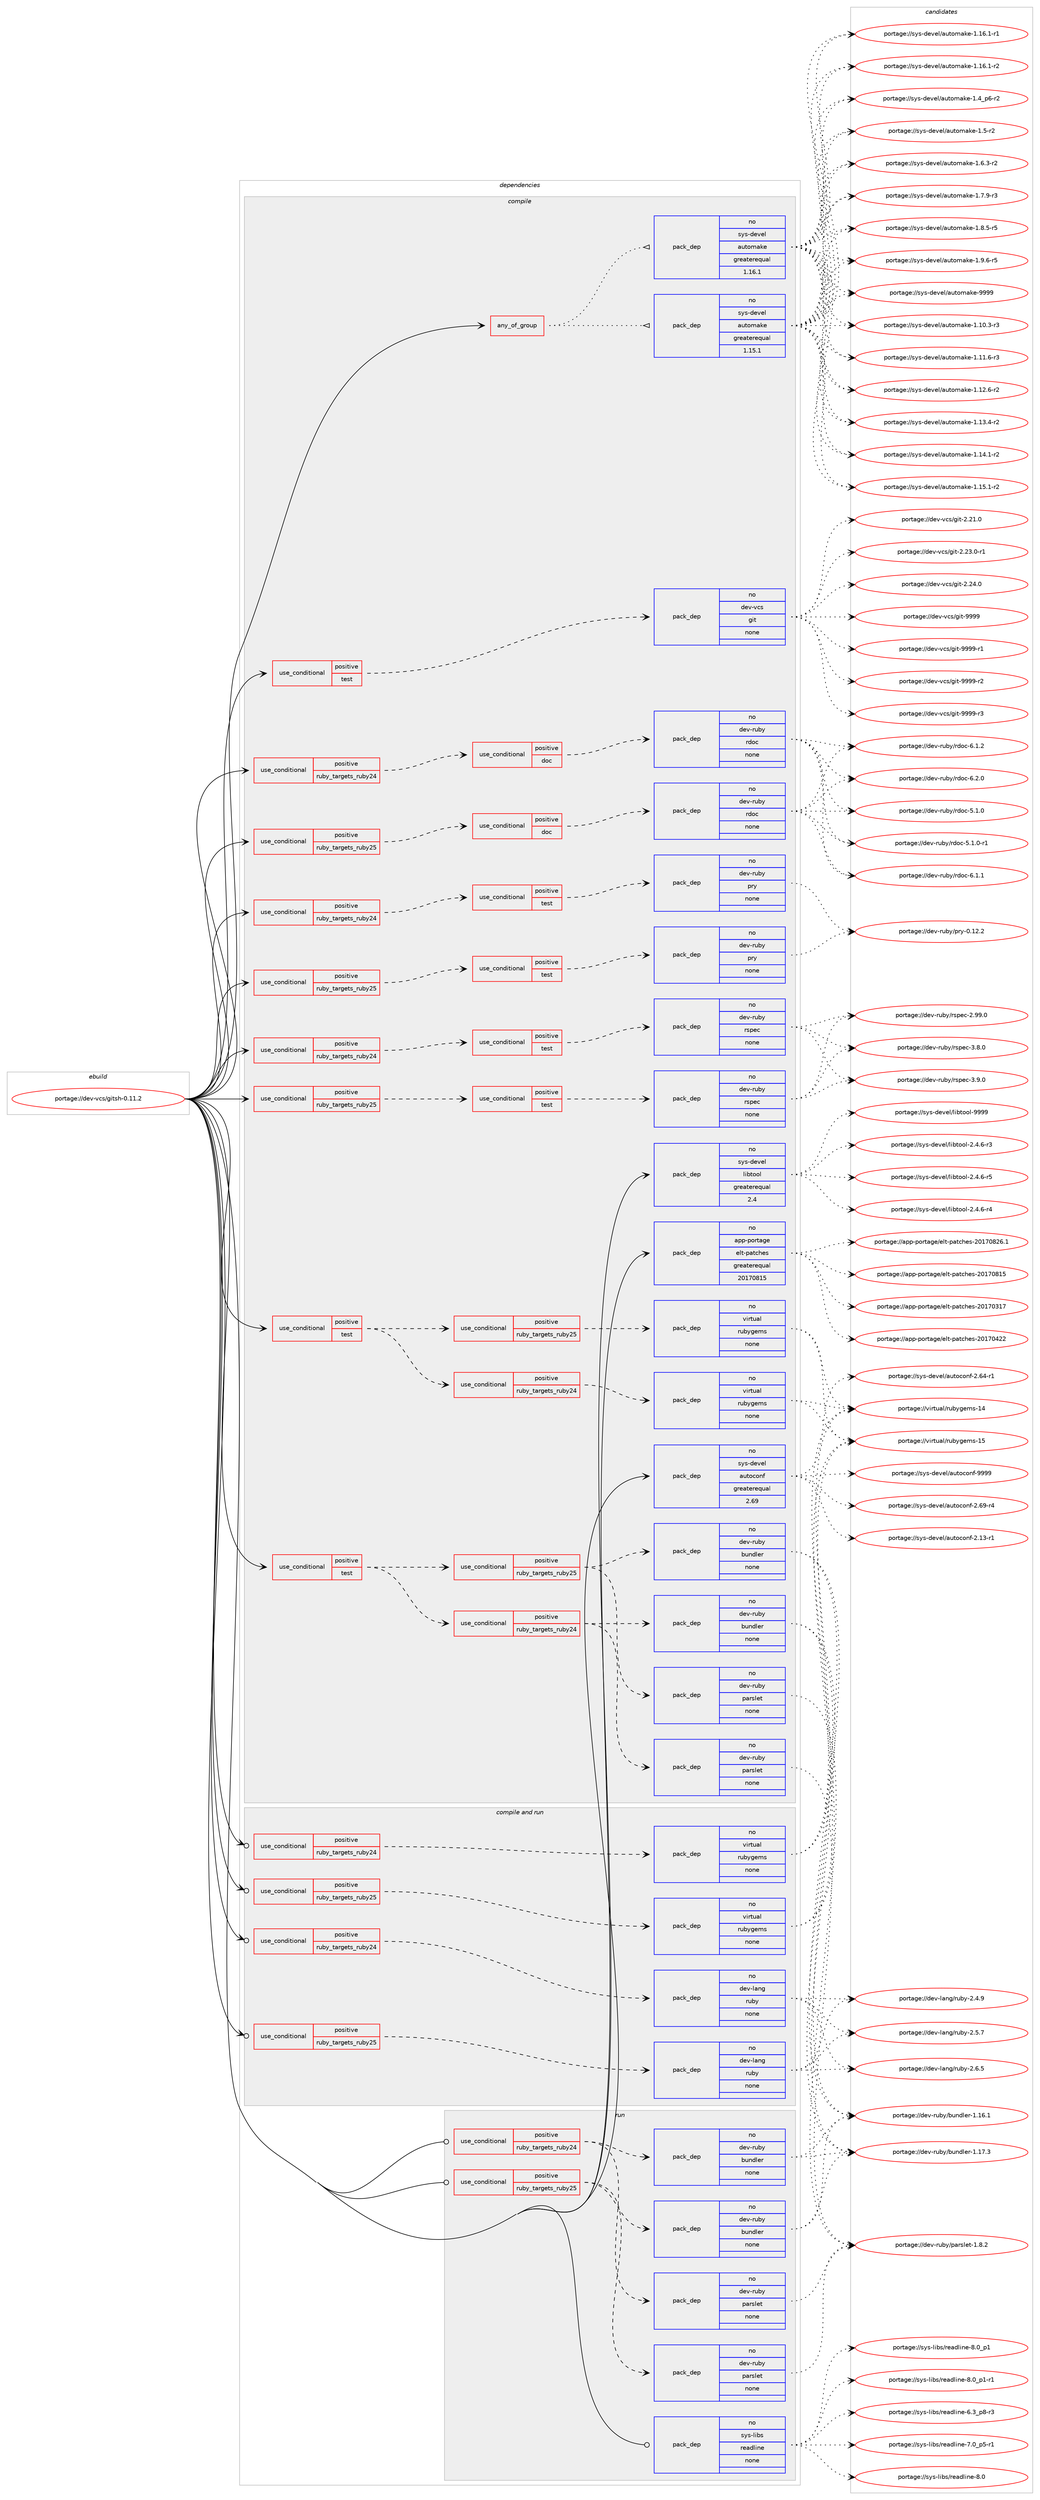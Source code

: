 digraph prolog {

# *************
# Graph options
# *************

newrank=true;
concentrate=true;
compound=true;
graph [rankdir=LR,fontname=Helvetica,fontsize=10,ranksep=1.5];#, ranksep=2.5, nodesep=0.2];
edge  [arrowhead=vee];
node  [fontname=Helvetica,fontsize=10];

# **********
# The ebuild
# **********

subgraph cluster_leftcol {
color=gray;
rank=same;
label=<<i>ebuild</i>>;
id [label="portage://dev-vcs/gitsh-0.11.2", color=red, width=4, href="../dev-vcs/gitsh-0.11.2.svg"];
}

# ****************
# The dependencies
# ****************

subgraph cluster_midcol {
color=gray;
label=<<i>dependencies</i>>;
subgraph cluster_compile {
fillcolor="#eeeeee";
style=filled;
label=<<i>compile</i>>;
subgraph any3667 {
dependency267895 [label=<<TABLE BORDER="0" CELLBORDER="1" CELLSPACING="0" CELLPADDING="4"><TR><TD CELLPADDING="10">any_of_group</TD></TR></TABLE>>, shape=none, color=red];subgraph pack191775 {
dependency267896 [label=<<TABLE BORDER="0" CELLBORDER="1" CELLSPACING="0" CELLPADDING="4" WIDTH="220"><TR><TD ROWSPAN="6" CELLPADDING="30">pack_dep</TD></TR><TR><TD WIDTH="110">no</TD></TR><TR><TD>sys-devel</TD></TR><TR><TD>automake</TD></TR><TR><TD>greaterequal</TD></TR><TR><TD>1.16.1</TD></TR></TABLE>>, shape=none, color=blue];
}
dependency267895:e -> dependency267896:w [weight=20,style="dotted",arrowhead="oinv"];
subgraph pack191776 {
dependency267897 [label=<<TABLE BORDER="0" CELLBORDER="1" CELLSPACING="0" CELLPADDING="4" WIDTH="220"><TR><TD ROWSPAN="6" CELLPADDING="30">pack_dep</TD></TR><TR><TD WIDTH="110">no</TD></TR><TR><TD>sys-devel</TD></TR><TR><TD>automake</TD></TR><TR><TD>greaterequal</TD></TR><TR><TD>1.15.1</TD></TR></TABLE>>, shape=none, color=blue];
}
dependency267895:e -> dependency267897:w [weight=20,style="dotted",arrowhead="oinv"];
}
id:e -> dependency267895:w [weight=20,style="solid",arrowhead="vee"];
subgraph cond72379 {
dependency267898 [label=<<TABLE BORDER="0" CELLBORDER="1" CELLSPACING="0" CELLPADDING="4"><TR><TD ROWSPAN="3" CELLPADDING="10">use_conditional</TD></TR><TR><TD>positive</TD></TR><TR><TD>ruby_targets_ruby24</TD></TR></TABLE>>, shape=none, color=red];
subgraph cond72380 {
dependency267899 [label=<<TABLE BORDER="0" CELLBORDER="1" CELLSPACING="0" CELLPADDING="4"><TR><TD ROWSPAN="3" CELLPADDING="10">use_conditional</TD></TR><TR><TD>positive</TD></TR><TR><TD>doc</TD></TR></TABLE>>, shape=none, color=red];
subgraph pack191777 {
dependency267900 [label=<<TABLE BORDER="0" CELLBORDER="1" CELLSPACING="0" CELLPADDING="4" WIDTH="220"><TR><TD ROWSPAN="6" CELLPADDING="30">pack_dep</TD></TR><TR><TD WIDTH="110">no</TD></TR><TR><TD>dev-ruby</TD></TR><TR><TD>rdoc</TD></TR><TR><TD>none</TD></TR><TR><TD></TD></TR></TABLE>>, shape=none, color=blue];
}
dependency267899:e -> dependency267900:w [weight=20,style="dashed",arrowhead="vee"];
}
dependency267898:e -> dependency267899:w [weight=20,style="dashed",arrowhead="vee"];
}
id:e -> dependency267898:w [weight=20,style="solid",arrowhead="vee"];
subgraph cond72381 {
dependency267901 [label=<<TABLE BORDER="0" CELLBORDER="1" CELLSPACING="0" CELLPADDING="4"><TR><TD ROWSPAN="3" CELLPADDING="10">use_conditional</TD></TR><TR><TD>positive</TD></TR><TR><TD>ruby_targets_ruby24</TD></TR></TABLE>>, shape=none, color=red];
subgraph cond72382 {
dependency267902 [label=<<TABLE BORDER="0" CELLBORDER="1" CELLSPACING="0" CELLPADDING="4"><TR><TD ROWSPAN="3" CELLPADDING="10">use_conditional</TD></TR><TR><TD>positive</TD></TR><TR><TD>test</TD></TR></TABLE>>, shape=none, color=red];
subgraph pack191778 {
dependency267903 [label=<<TABLE BORDER="0" CELLBORDER="1" CELLSPACING="0" CELLPADDING="4" WIDTH="220"><TR><TD ROWSPAN="6" CELLPADDING="30">pack_dep</TD></TR><TR><TD WIDTH="110">no</TD></TR><TR><TD>dev-ruby</TD></TR><TR><TD>pry</TD></TR><TR><TD>none</TD></TR><TR><TD></TD></TR></TABLE>>, shape=none, color=blue];
}
dependency267902:e -> dependency267903:w [weight=20,style="dashed",arrowhead="vee"];
}
dependency267901:e -> dependency267902:w [weight=20,style="dashed",arrowhead="vee"];
}
id:e -> dependency267901:w [weight=20,style="solid",arrowhead="vee"];
subgraph cond72383 {
dependency267904 [label=<<TABLE BORDER="0" CELLBORDER="1" CELLSPACING="0" CELLPADDING="4"><TR><TD ROWSPAN="3" CELLPADDING="10">use_conditional</TD></TR><TR><TD>positive</TD></TR><TR><TD>ruby_targets_ruby24</TD></TR></TABLE>>, shape=none, color=red];
subgraph cond72384 {
dependency267905 [label=<<TABLE BORDER="0" CELLBORDER="1" CELLSPACING="0" CELLPADDING="4"><TR><TD ROWSPAN="3" CELLPADDING="10">use_conditional</TD></TR><TR><TD>positive</TD></TR><TR><TD>test</TD></TR></TABLE>>, shape=none, color=red];
subgraph pack191779 {
dependency267906 [label=<<TABLE BORDER="0" CELLBORDER="1" CELLSPACING="0" CELLPADDING="4" WIDTH="220"><TR><TD ROWSPAN="6" CELLPADDING="30">pack_dep</TD></TR><TR><TD WIDTH="110">no</TD></TR><TR><TD>dev-ruby</TD></TR><TR><TD>rspec</TD></TR><TR><TD>none</TD></TR><TR><TD></TD></TR></TABLE>>, shape=none, color=blue];
}
dependency267905:e -> dependency267906:w [weight=20,style="dashed",arrowhead="vee"];
}
dependency267904:e -> dependency267905:w [weight=20,style="dashed",arrowhead="vee"];
}
id:e -> dependency267904:w [weight=20,style="solid",arrowhead="vee"];
subgraph cond72385 {
dependency267907 [label=<<TABLE BORDER="0" CELLBORDER="1" CELLSPACING="0" CELLPADDING="4"><TR><TD ROWSPAN="3" CELLPADDING="10">use_conditional</TD></TR><TR><TD>positive</TD></TR><TR><TD>ruby_targets_ruby25</TD></TR></TABLE>>, shape=none, color=red];
subgraph cond72386 {
dependency267908 [label=<<TABLE BORDER="0" CELLBORDER="1" CELLSPACING="0" CELLPADDING="4"><TR><TD ROWSPAN="3" CELLPADDING="10">use_conditional</TD></TR><TR><TD>positive</TD></TR><TR><TD>doc</TD></TR></TABLE>>, shape=none, color=red];
subgraph pack191780 {
dependency267909 [label=<<TABLE BORDER="0" CELLBORDER="1" CELLSPACING="0" CELLPADDING="4" WIDTH="220"><TR><TD ROWSPAN="6" CELLPADDING="30">pack_dep</TD></TR><TR><TD WIDTH="110">no</TD></TR><TR><TD>dev-ruby</TD></TR><TR><TD>rdoc</TD></TR><TR><TD>none</TD></TR><TR><TD></TD></TR></TABLE>>, shape=none, color=blue];
}
dependency267908:e -> dependency267909:w [weight=20,style="dashed",arrowhead="vee"];
}
dependency267907:e -> dependency267908:w [weight=20,style="dashed",arrowhead="vee"];
}
id:e -> dependency267907:w [weight=20,style="solid",arrowhead="vee"];
subgraph cond72387 {
dependency267910 [label=<<TABLE BORDER="0" CELLBORDER="1" CELLSPACING="0" CELLPADDING="4"><TR><TD ROWSPAN="3" CELLPADDING="10">use_conditional</TD></TR><TR><TD>positive</TD></TR><TR><TD>ruby_targets_ruby25</TD></TR></TABLE>>, shape=none, color=red];
subgraph cond72388 {
dependency267911 [label=<<TABLE BORDER="0" CELLBORDER="1" CELLSPACING="0" CELLPADDING="4"><TR><TD ROWSPAN="3" CELLPADDING="10">use_conditional</TD></TR><TR><TD>positive</TD></TR><TR><TD>test</TD></TR></TABLE>>, shape=none, color=red];
subgraph pack191781 {
dependency267912 [label=<<TABLE BORDER="0" CELLBORDER="1" CELLSPACING="0" CELLPADDING="4" WIDTH="220"><TR><TD ROWSPAN="6" CELLPADDING="30">pack_dep</TD></TR><TR><TD WIDTH="110">no</TD></TR><TR><TD>dev-ruby</TD></TR><TR><TD>pry</TD></TR><TR><TD>none</TD></TR><TR><TD></TD></TR></TABLE>>, shape=none, color=blue];
}
dependency267911:e -> dependency267912:w [weight=20,style="dashed",arrowhead="vee"];
}
dependency267910:e -> dependency267911:w [weight=20,style="dashed",arrowhead="vee"];
}
id:e -> dependency267910:w [weight=20,style="solid",arrowhead="vee"];
subgraph cond72389 {
dependency267913 [label=<<TABLE BORDER="0" CELLBORDER="1" CELLSPACING="0" CELLPADDING="4"><TR><TD ROWSPAN="3" CELLPADDING="10">use_conditional</TD></TR><TR><TD>positive</TD></TR><TR><TD>ruby_targets_ruby25</TD></TR></TABLE>>, shape=none, color=red];
subgraph cond72390 {
dependency267914 [label=<<TABLE BORDER="0" CELLBORDER="1" CELLSPACING="0" CELLPADDING="4"><TR><TD ROWSPAN="3" CELLPADDING="10">use_conditional</TD></TR><TR><TD>positive</TD></TR><TR><TD>test</TD></TR></TABLE>>, shape=none, color=red];
subgraph pack191782 {
dependency267915 [label=<<TABLE BORDER="0" CELLBORDER="1" CELLSPACING="0" CELLPADDING="4" WIDTH="220"><TR><TD ROWSPAN="6" CELLPADDING="30">pack_dep</TD></TR><TR><TD WIDTH="110">no</TD></TR><TR><TD>dev-ruby</TD></TR><TR><TD>rspec</TD></TR><TR><TD>none</TD></TR><TR><TD></TD></TR></TABLE>>, shape=none, color=blue];
}
dependency267914:e -> dependency267915:w [weight=20,style="dashed",arrowhead="vee"];
}
dependency267913:e -> dependency267914:w [weight=20,style="dashed",arrowhead="vee"];
}
id:e -> dependency267913:w [weight=20,style="solid",arrowhead="vee"];
subgraph cond72391 {
dependency267916 [label=<<TABLE BORDER="0" CELLBORDER="1" CELLSPACING="0" CELLPADDING="4"><TR><TD ROWSPAN="3" CELLPADDING="10">use_conditional</TD></TR><TR><TD>positive</TD></TR><TR><TD>test</TD></TR></TABLE>>, shape=none, color=red];
subgraph cond72392 {
dependency267917 [label=<<TABLE BORDER="0" CELLBORDER="1" CELLSPACING="0" CELLPADDING="4"><TR><TD ROWSPAN="3" CELLPADDING="10">use_conditional</TD></TR><TR><TD>positive</TD></TR><TR><TD>ruby_targets_ruby24</TD></TR></TABLE>>, shape=none, color=red];
subgraph pack191783 {
dependency267918 [label=<<TABLE BORDER="0" CELLBORDER="1" CELLSPACING="0" CELLPADDING="4" WIDTH="220"><TR><TD ROWSPAN="6" CELLPADDING="30">pack_dep</TD></TR><TR><TD WIDTH="110">no</TD></TR><TR><TD>dev-ruby</TD></TR><TR><TD>bundler</TD></TR><TR><TD>none</TD></TR><TR><TD></TD></TR></TABLE>>, shape=none, color=blue];
}
dependency267917:e -> dependency267918:w [weight=20,style="dashed",arrowhead="vee"];
subgraph pack191784 {
dependency267919 [label=<<TABLE BORDER="0" CELLBORDER="1" CELLSPACING="0" CELLPADDING="4" WIDTH="220"><TR><TD ROWSPAN="6" CELLPADDING="30">pack_dep</TD></TR><TR><TD WIDTH="110">no</TD></TR><TR><TD>dev-ruby</TD></TR><TR><TD>parslet</TD></TR><TR><TD>none</TD></TR><TR><TD></TD></TR></TABLE>>, shape=none, color=blue];
}
dependency267917:e -> dependency267919:w [weight=20,style="dashed",arrowhead="vee"];
}
dependency267916:e -> dependency267917:w [weight=20,style="dashed",arrowhead="vee"];
subgraph cond72393 {
dependency267920 [label=<<TABLE BORDER="0" CELLBORDER="1" CELLSPACING="0" CELLPADDING="4"><TR><TD ROWSPAN="3" CELLPADDING="10">use_conditional</TD></TR><TR><TD>positive</TD></TR><TR><TD>ruby_targets_ruby25</TD></TR></TABLE>>, shape=none, color=red];
subgraph pack191785 {
dependency267921 [label=<<TABLE BORDER="0" CELLBORDER="1" CELLSPACING="0" CELLPADDING="4" WIDTH="220"><TR><TD ROWSPAN="6" CELLPADDING="30">pack_dep</TD></TR><TR><TD WIDTH="110">no</TD></TR><TR><TD>dev-ruby</TD></TR><TR><TD>bundler</TD></TR><TR><TD>none</TD></TR><TR><TD></TD></TR></TABLE>>, shape=none, color=blue];
}
dependency267920:e -> dependency267921:w [weight=20,style="dashed",arrowhead="vee"];
subgraph pack191786 {
dependency267922 [label=<<TABLE BORDER="0" CELLBORDER="1" CELLSPACING="0" CELLPADDING="4" WIDTH="220"><TR><TD ROWSPAN="6" CELLPADDING="30">pack_dep</TD></TR><TR><TD WIDTH="110">no</TD></TR><TR><TD>dev-ruby</TD></TR><TR><TD>parslet</TD></TR><TR><TD>none</TD></TR><TR><TD></TD></TR></TABLE>>, shape=none, color=blue];
}
dependency267920:e -> dependency267922:w [weight=20,style="dashed",arrowhead="vee"];
}
dependency267916:e -> dependency267920:w [weight=20,style="dashed",arrowhead="vee"];
}
id:e -> dependency267916:w [weight=20,style="solid",arrowhead="vee"];
subgraph cond72394 {
dependency267923 [label=<<TABLE BORDER="0" CELLBORDER="1" CELLSPACING="0" CELLPADDING="4"><TR><TD ROWSPAN="3" CELLPADDING="10">use_conditional</TD></TR><TR><TD>positive</TD></TR><TR><TD>test</TD></TR></TABLE>>, shape=none, color=red];
subgraph cond72395 {
dependency267924 [label=<<TABLE BORDER="0" CELLBORDER="1" CELLSPACING="0" CELLPADDING="4"><TR><TD ROWSPAN="3" CELLPADDING="10">use_conditional</TD></TR><TR><TD>positive</TD></TR><TR><TD>ruby_targets_ruby24</TD></TR></TABLE>>, shape=none, color=red];
subgraph pack191787 {
dependency267925 [label=<<TABLE BORDER="0" CELLBORDER="1" CELLSPACING="0" CELLPADDING="4" WIDTH="220"><TR><TD ROWSPAN="6" CELLPADDING="30">pack_dep</TD></TR><TR><TD WIDTH="110">no</TD></TR><TR><TD>virtual</TD></TR><TR><TD>rubygems</TD></TR><TR><TD>none</TD></TR><TR><TD></TD></TR></TABLE>>, shape=none, color=blue];
}
dependency267924:e -> dependency267925:w [weight=20,style="dashed",arrowhead="vee"];
}
dependency267923:e -> dependency267924:w [weight=20,style="dashed",arrowhead="vee"];
subgraph cond72396 {
dependency267926 [label=<<TABLE BORDER="0" CELLBORDER="1" CELLSPACING="0" CELLPADDING="4"><TR><TD ROWSPAN="3" CELLPADDING="10">use_conditional</TD></TR><TR><TD>positive</TD></TR><TR><TD>ruby_targets_ruby25</TD></TR></TABLE>>, shape=none, color=red];
subgraph pack191788 {
dependency267927 [label=<<TABLE BORDER="0" CELLBORDER="1" CELLSPACING="0" CELLPADDING="4" WIDTH="220"><TR><TD ROWSPAN="6" CELLPADDING="30">pack_dep</TD></TR><TR><TD WIDTH="110">no</TD></TR><TR><TD>virtual</TD></TR><TR><TD>rubygems</TD></TR><TR><TD>none</TD></TR><TR><TD></TD></TR></TABLE>>, shape=none, color=blue];
}
dependency267926:e -> dependency267927:w [weight=20,style="dashed",arrowhead="vee"];
}
dependency267923:e -> dependency267926:w [weight=20,style="dashed",arrowhead="vee"];
}
id:e -> dependency267923:w [weight=20,style="solid",arrowhead="vee"];
subgraph cond72397 {
dependency267928 [label=<<TABLE BORDER="0" CELLBORDER="1" CELLSPACING="0" CELLPADDING="4"><TR><TD ROWSPAN="3" CELLPADDING="10">use_conditional</TD></TR><TR><TD>positive</TD></TR><TR><TD>test</TD></TR></TABLE>>, shape=none, color=red];
subgraph pack191789 {
dependency267929 [label=<<TABLE BORDER="0" CELLBORDER="1" CELLSPACING="0" CELLPADDING="4" WIDTH="220"><TR><TD ROWSPAN="6" CELLPADDING="30">pack_dep</TD></TR><TR><TD WIDTH="110">no</TD></TR><TR><TD>dev-vcs</TD></TR><TR><TD>git</TD></TR><TR><TD>none</TD></TR><TR><TD></TD></TR></TABLE>>, shape=none, color=blue];
}
dependency267928:e -> dependency267929:w [weight=20,style="dashed",arrowhead="vee"];
}
id:e -> dependency267928:w [weight=20,style="solid",arrowhead="vee"];
subgraph pack191790 {
dependency267930 [label=<<TABLE BORDER="0" CELLBORDER="1" CELLSPACING="0" CELLPADDING="4" WIDTH="220"><TR><TD ROWSPAN="6" CELLPADDING="30">pack_dep</TD></TR><TR><TD WIDTH="110">no</TD></TR><TR><TD>app-portage</TD></TR><TR><TD>elt-patches</TD></TR><TR><TD>greaterequal</TD></TR><TR><TD>20170815</TD></TR></TABLE>>, shape=none, color=blue];
}
id:e -> dependency267930:w [weight=20,style="solid",arrowhead="vee"];
subgraph pack191791 {
dependency267931 [label=<<TABLE BORDER="0" CELLBORDER="1" CELLSPACING="0" CELLPADDING="4" WIDTH="220"><TR><TD ROWSPAN="6" CELLPADDING="30">pack_dep</TD></TR><TR><TD WIDTH="110">no</TD></TR><TR><TD>sys-devel</TD></TR><TR><TD>autoconf</TD></TR><TR><TD>greaterequal</TD></TR><TR><TD>2.69</TD></TR></TABLE>>, shape=none, color=blue];
}
id:e -> dependency267931:w [weight=20,style="solid",arrowhead="vee"];
subgraph pack191792 {
dependency267932 [label=<<TABLE BORDER="0" CELLBORDER="1" CELLSPACING="0" CELLPADDING="4" WIDTH="220"><TR><TD ROWSPAN="6" CELLPADDING="30">pack_dep</TD></TR><TR><TD WIDTH="110">no</TD></TR><TR><TD>sys-devel</TD></TR><TR><TD>libtool</TD></TR><TR><TD>greaterequal</TD></TR><TR><TD>2.4</TD></TR></TABLE>>, shape=none, color=blue];
}
id:e -> dependency267932:w [weight=20,style="solid",arrowhead="vee"];
}
subgraph cluster_compileandrun {
fillcolor="#eeeeee";
style=filled;
label=<<i>compile and run</i>>;
subgraph cond72398 {
dependency267933 [label=<<TABLE BORDER="0" CELLBORDER="1" CELLSPACING="0" CELLPADDING="4"><TR><TD ROWSPAN="3" CELLPADDING="10">use_conditional</TD></TR><TR><TD>positive</TD></TR><TR><TD>ruby_targets_ruby24</TD></TR></TABLE>>, shape=none, color=red];
subgraph pack191793 {
dependency267934 [label=<<TABLE BORDER="0" CELLBORDER="1" CELLSPACING="0" CELLPADDING="4" WIDTH="220"><TR><TD ROWSPAN="6" CELLPADDING="30">pack_dep</TD></TR><TR><TD WIDTH="110">no</TD></TR><TR><TD>dev-lang</TD></TR><TR><TD>ruby</TD></TR><TR><TD>none</TD></TR><TR><TD></TD></TR></TABLE>>, shape=none, color=blue];
}
dependency267933:e -> dependency267934:w [weight=20,style="dashed",arrowhead="vee"];
}
id:e -> dependency267933:w [weight=20,style="solid",arrowhead="odotvee"];
subgraph cond72399 {
dependency267935 [label=<<TABLE BORDER="0" CELLBORDER="1" CELLSPACING="0" CELLPADDING="4"><TR><TD ROWSPAN="3" CELLPADDING="10">use_conditional</TD></TR><TR><TD>positive</TD></TR><TR><TD>ruby_targets_ruby24</TD></TR></TABLE>>, shape=none, color=red];
subgraph pack191794 {
dependency267936 [label=<<TABLE BORDER="0" CELLBORDER="1" CELLSPACING="0" CELLPADDING="4" WIDTH="220"><TR><TD ROWSPAN="6" CELLPADDING="30">pack_dep</TD></TR><TR><TD WIDTH="110">no</TD></TR><TR><TD>virtual</TD></TR><TR><TD>rubygems</TD></TR><TR><TD>none</TD></TR><TR><TD></TD></TR></TABLE>>, shape=none, color=blue];
}
dependency267935:e -> dependency267936:w [weight=20,style="dashed",arrowhead="vee"];
}
id:e -> dependency267935:w [weight=20,style="solid",arrowhead="odotvee"];
subgraph cond72400 {
dependency267937 [label=<<TABLE BORDER="0" CELLBORDER="1" CELLSPACING="0" CELLPADDING="4"><TR><TD ROWSPAN="3" CELLPADDING="10">use_conditional</TD></TR><TR><TD>positive</TD></TR><TR><TD>ruby_targets_ruby25</TD></TR></TABLE>>, shape=none, color=red];
subgraph pack191795 {
dependency267938 [label=<<TABLE BORDER="0" CELLBORDER="1" CELLSPACING="0" CELLPADDING="4" WIDTH="220"><TR><TD ROWSPAN="6" CELLPADDING="30">pack_dep</TD></TR><TR><TD WIDTH="110">no</TD></TR><TR><TD>dev-lang</TD></TR><TR><TD>ruby</TD></TR><TR><TD>none</TD></TR><TR><TD></TD></TR></TABLE>>, shape=none, color=blue];
}
dependency267937:e -> dependency267938:w [weight=20,style="dashed",arrowhead="vee"];
}
id:e -> dependency267937:w [weight=20,style="solid",arrowhead="odotvee"];
subgraph cond72401 {
dependency267939 [label=<<TABLE BORDER="0" CELLBORDER="1" CELLSPACING="0" CELLPADDING="4"><TR><TD ROWSPAN="3" CELLPADDING="10">use_conditional</TD></TR><TR><TD>positive</TD></TR><TR><TD>ruby_targets_ruby25</TD></TR></TABLE>>, shape=none, color=red];
subgraph pack191796 {
dependency267940 [label=<<TABLE BORDER="0" CELLBORDER="1" CELLSPACING="0" CELLPADDING="4" WIDTH="220"><TR><TD ROWSPAN="6" CELLPADDING="30">pack_dep</TD></TR><TR><TD WIDTH="110">no</TD></TR><TR><TD>virtual</TD></TR><TR><TD>rubygems</TD></TR><TR><TD>none</TD></TR><TR><TD></TD></TR></TABLE>>, shape=none, color=blue];
}
dependency267939:e -> dependency267940:w [weight=20,style="dashed",arrowhead="vee"];
}
id:e -> dependency267939:w [weight=20,style="solid",arrowhead="odotvee"];
}
subgraph cluster_run {
fillcolor="#eeeeee";
style=filled;
label=<<i>run</i>>;
subgraph cond72402 {
dependency267941 [label=<<TABLE BORDER="0" CELLBORDER="1" CELLSPACING="0" CELLPADDING="4"><TR><TD ROWSPAN="3" CELLPADDING="10">use_conditional</TD></TR><TR><TD>positive</TD></TR><TR><TD>ruby_targets_ruby24</TD></TR></TABLE>>, shape=none, color=red];
subgraph pack191797 {
dependency267942 [label=<<TABLE BORDER="0" CELLBORDER="1" CELLSPACING="0" CELLPADDING="4" WIDTH="220"><TR><TD ROWSPAN="6" CELLPADDING="30">pack_dep</TD></TR><TR><TD WIDTH="110">no</TD></TR><TR><TD>dev-ruby</TD></TR><TR><TD>bundler</TD></TR><TR><TD>none</TD></TR><TR><TD></TD></TR></TABLE>>, shape=none, color=blue];
}
dependency267941:e -> dependency267942:w [weight=20,style="dashed",arrowhead="vee"];
subgraph pack191798 {
dependency267943 [label=<<TABLE BORDER="0" CELLBORDER="1" CELLSPACING="0" CELLPADDING="4" WIDTH="220"><TR><TD ROWSPAN="6" CELLPADDING="30">pack_dep</TD></TR><TR><TD WIDTH="110">no</TD></TR><TR><TD>dev-ruby</TD></TR><TR><TD>parslet</TD></TR><TR><TD>none</TD></TR><TR><TD></TD></TR></TABLE>>, shape=none, color=blue];
}
dependency267941:e -> dependency267943:w [weight=20,style="dashed",arrowhead="vee"];
}
id:e -> dependency267941:w [weight=20,style="solid",arrowhead="odot"];
subgraph cond72403 {
dependency267944 [label=<<TABLE BORDER="0" CELLBORDER="1" CELLSPACING="0" CELLPADDING="4"><TR><TD ROWSPAN="3" CELLPADDING="10">use_conditional</TD></TR><TR><TD>positive</TD></TR><TR><TD>ruby_targets_ruby25</TD></TR></TABLE>>, shape=none, color=red];
subgraph pack191799 {
dependency267945 [label=<<TABLE BORDER="0" CELLBORDER="1" CELLSPACING="0" CELLPADDING="4" WIDTH="220"><TR><TD ROWSPAN="6" CELLPADDING="30">pack_dep</TD></TR><TR><TD WIDTH="110">no</TD></TR><TR><TD>dev-ruby</TD></TR><TR><TD>bundler</TD></TR><TR><TD>none</TD></TR><TR><TD></TD></TR></TABLE>>, shape=none, color=blue];
}
dependency267944:e -> dependency267945:w [weight=20,style="dashed",arrowhead="vee"];
subgraph pack191800 {
dependency267946 [label=<<TABLE BORDER="0" CELLBORDER="1" CELLSPACING="0" CELLPADDING="4" WIDTH="220"><TR><TD ROWSPAN="6" CELLPADDING="30">pack_dep</TD></TR><TR><TD WIDTH="110">no</TD></TR><TR><TD>dev-ruby</TD></TR><TR><TD>parslet</TD></TR><TR><TD>none</TD></TR><TR><TD></TD></TR></TABLE>>, shape=none, color=blue];
}
dependency267944:e -> dependency267946:w [weight=20,style="dashed",arrowhead="vee"];
}
id:e -> dependency267944:w [weight=20,style="solid",arrowhead="odot"];
subgraph pack191801 {
dependency267947 [label=<<TABLE BORDER="0" CELLBORDER="1" CELLSPACING="0" CELLPADDING="4" WIDTH="220"><TR><TD ROWSPAN="6" CELLPADDING="30">pack_dep</TD></TR><TR><TD WIDTH="110">no</TD></TR><TR><TD>sys-libs</TD></TR><TR><TD>readline</TD></TR><TR><TD>none</TD></TR><TR><TD></TD></TR></TABLE>>, shape=none, color=blue];
}
id:e -> dependency267947:w [weight=20,style="solid",arrowhead="odot"];
}
}

# **************
# The candidates
# **************

subgraph cluster_choices {
rank=same;
color=gray;
label=<<i>candidates</i>>;

subgraph choice191775 {
color=black;
nodesep=1;
choiceportage11512111545100101118101108479711711611110997107101454946494846514511451 [label="portage://sys-devel/automake-1.10.3-r3", color=red, width=4,href="../sys-devel/automake-1.10.3-r3.svg"];
choiceportage11512111545100101118101108479711711611110997107101454946494946544511451 [label="portage://sys-devel/automake-1.11.6-r3", color=red, width=4,href="../sys-devel/automake-1.11.6-r3.svg"];
choiceportage11512111545100101118101108479711711611110997107101454946495046544511450 [label="portage://sys-devel/automake-1.12.6-r2", color=red, width=4,href="../sys-devel/automake-1.12.6-r2.svg"];
choiceportage11512111545100101118101108479711711611110997107101454946495146524511450 [label="portage://sys-devel/automake-1.13.4-r2", color=red, width=4,href="../sys-devel/automake-1.13.4-r2.svg"];
choiceportage11512111545100101118101108479711711611110997107101454946495246494511450 [label="portage://sys-devel/automake-1.14.1-r2", color=red, width=4,href="../sys-devel/automake-1.14.1-r2.svg"];
choiceportage11512111545100101118101108479711711611110997107101454946495346494511450 [label="portage://sys-devel/automake-1.15.1-r2", color=red, width=4,href="../sys-devel/automake-1.15.1-r2.svg"];
choiceportage11512111545100101118101108479711711611110997107101454946495446494511449 [label="portage://sys-devel/automake-1.16.1-r1", color=red, width=4,href="../sys-devel/automake-1.16.1-r1.svg"];
choiceportage11512111545100101118101108479711711611110997107101454946495446494511450 [label="portage://sys-devel/automake-1.16.1-r2", color=red, width=4,href="../sys-devel/automake-1.16.1-r2.svg"];
choiceportage115121115451001011181011084797117116111109971071014549465295112544511450 [label="portage://sys-devel/automake-1.4_p6-r2", color=red, width=4,href="../sys-devel/automake-1.4_p6-r2.svg"];
choiceportage11512111545100101118101108479711711611110997107101454946534511450 [label="portage://sys-devel/automake-1.5-r2", color=red, width=4,href="../sys-devel/automake-1.5-r2.svg"];
choiceportage115121115451001011181011084797117116111109971071014549465446514511450 [label="portage://sys-devel/automake-1.6.3-r2", color=red, width=4,href="../sys-devel/automake-1.6.3-r2.svg"];
choiceportage115121115451001011181011084797117116111109971071014549465546574511451 [label="portage://sys-devel/automake-1.7.9-r3", color=red, width=4,href="../sys-devel/automake-1.7.9-r3.svg"];
choiceportage115121115451001011181011084797117116111109971071014549465646534511453 [label="portage://sys-devel/automake-1.8.5-r5", color=red, width=4,href="../sys-devel/automake-1.8.5-r5.svg"];
choiceportage115121115451001011181011084797117116111109971071014549465746544511453 [label="portage://sys-devel/automake-1.9.6-r5", color=red, width=4,href="../sys-devel/automake-1.9.6-r5.svg"];
choiceportage115121115451001011181011084797117116111109971071014557575757 [label="portage://sys-devel/automake-9999", color=red, width=4,href="../sys-devel/automake-9999.svg"];
dependency267896:e -> choiceportage11512111545100101118101108479711711611110997107101454946494846514511451:w [style=dotted,weight="100"];
dependency267896:e -> choiceportage11512111545100101118101108479711711611110997107101454946494946544511451:w [style=dotted,weight="100"];
dependency267896:e -> choiceportage11512111545100101118101108479711711611110997107101454946495046544511450:w [style=dotted,weight="100"];
dependency267896:e -> choiceportage11512111545100101118101108479711711611110997107101454946495146524511450:w [style=dotted,weight="100"];
dependency267896:e -> choiceportage11512111545100101118101108479711711611110997107101454946495246494511450:w [style=dotted,weight="100"];
dependency267896:e -> choiceportage11512111545100101118101108479711711611110997107101454946495346494511450:w [style=dotted,weight="100"];
dependency267896:e -> choiceportage11512111545100101118101108479711711611110997107101454946495446494511449:w [style=dotted,weight="100"];
dependency267896:e -> choiceportage11512111545100101118101108479711711611110997107101454946495446494511450:w [style=dotted,weight="100"];
dependency267896:e -> choiceportage115121115451001011181011084797117116111109971071014549465295112544511450:w [style=dotted,weight="100"];
dependency267896:e -> choiceportage11512111545100101118101108479711711611110997107101454946534511450:w [style=dotted,weight="100"];
dependency267896:e -> choiceportage115121115451001011181011084797117116111109971071014549465446514511450:w [style=dotted,weight="100"];
dependency267896:e -> choiceportage115121115451001011181011084797117116111109971071014549465546574511451:w [style=dotted,weight="100"];
dependency267896:e -> choiceportage115121115451001011181011084797117116111109971071014549465646534511453:w [style=dotted,weight="100"];
dependency267896:e -> choiceportage115121115451001011181011084797117116111109971071014549465746544511453:w [style=dotted,weight="100"];
dependency267896:e -> choiceportage115121115451001011181011084797117116111109971071014557575757:w [style=dotted,weight="100"];
}
subgraph choice191776 {
color=black;
nodesep=1;
choiceportage11512111545100101118101108479711711611110997107101454946494846514511451 [label="portage://sys-devel/automake-1.10.3-r3", color=red, width=4,href="../sys-devel/automake-1.10.3-r3.svg"];
choiceportage11512111545100101118101108479711711611110997107101454946494946544511451 [label="portage://sys-devel/automake-1.11.6-r3", color=red, width=4,href="../sys-devel/automake-1.11.6-r3.svg"];
choiceportage11512111545100101118101108479711711611110997107101454946495046544511450 [label="portage://sys-devel/automake-1.12.6-r2", color=red, width=4,href="../sys-devel/automake-1.12.6-r2.svg"];
choiceportage11512111545100101118101108479711711611110997107101454946495146524511450 [label="portage://sys-devel/automake-1.13.4-r2", color=red, width=4,href="../sys-devel/automake-1.13.4-r2.svg"];
choiceportage11512111545100101118101108479711711611110997107101454946495246494511450 [label="portage://sys-devel/automake-1.14.1-r2", color=red, width=4,href="../sys-devel/automake-1.14.1-r2.svg"];
choiceportage11512111545100101118101108479711711611110997107101454946495346494511450 [label="portage://sys-devel/automake-1.15.1-r2", color=red, width=4,href="../sys-devel/automake-1.15.1-r2.svg"];
choiceportage11512111545100101118101108479711711611110997107101454946495446494511449 [label="portage://sys-devel/automake-1.16.1-r1", color=red, width=4,href="../sys-devel/automake-1.16.1-r1.svg"];
choiceportage11512111545100101118101108479711711611110997107101454946495446494511450 [label="portage://sys-devel/automake-1.16.1-r2", color=red, width=4,href="../sys-devel/automake-1.16.1-r2.svg"];
choiceportage115121115451001011181011084797117116111109971071014549465295112544511450 [label="portage://sys-devel/automake-1.4_p6-r2", color=red, width=4,href="../sys-devel/automake-1.4_p6-r2.svg"];
choiceportage11512111545100101118101108479711711611110997107101454946534511450 [label="portage://sys-devel/automake-1.5-r2", color=red, width=4,href="../sys-devel/automake-1.5-r2.svg"];
choiceportage115121115451001011181011084797117116111109971071014549465446514511450 [label="portage://sys-devel/automake-1.6.3-r2", color=red, width=4,href="../sys-devel/automake-1.6.3-r2.svg"];
choiceportage115121115451001011181011084797117116111109971071014549465546574511451 [label="portage://sys-devel/automake-1.7.9-r3", color=red, width=4,href="../sys-devel/automake-1.7.9-r3.svg"];
choiceportage115121115451001011181011084797117116111109971071014549465646534511453 [label="portage://sys-devel/automake-1.8.5-r5", color=red, width=4,href="../sys-devel/automake-1.8.5-r5.svg"];
choiceportage115121115451001011181011084797117116111109971071014549465746544511453 [label="portage://sys-devel/automake-1.9.6-r5", color=red, width=4,href="../sys-devel/automake-1.9.6-r5.svg"];
choiceportage115121115451001011181011084797117116111109971071014557575757 [label="portage://sys-devel/automake-9999", color=red, width=4,href="../sys-devel/automake-9999.svg"];
dependency267897:e -> choiceportage11512111545100101118101108479711711611110997107101454946494846514511451:w [style=dotted,weight="100"];
dependency267897:e -> choiceportage11512111545100101118101108479711711611110997107101454946494946544511451:w [style=dotted,weight="100"];
dependency267897:e -> choiceportage11512111545100101118101108479711711611110997107101454946495046544511450:w [style=dotted,weight="100"];
dependency267897:e -> choiceportage11512111545100101118101108479711711611110997107101454946495146524511450:w [style=dotted,weight="100"];
dependency267897:e -> choiceportage11512111545100101118101108479711711611110997107101454946495246494511450:w [style=dotted,weight="100"];
dependency267897:e -> choiceportage11512111545100101118101108479711711611110997107101454946495346494511450:w [style=dotted,weight="100"];
dependency267897:e -> choiceportage11512111545100101118101108479711711611110997107101454946495446494511449:w [style=dotted,weight="100"];
dependency267897:e -> choiceportage11512111545100101118101108479711711611110997107101454946495446494511450:w [style=dotted,weight="100"];
dependency267897:e -> choiceportage115121115451001011181011084797117116111109971071014549465295112544511450:w [style=dotted,weight="100"];
dependency267897:e -> choiceportage11512111545100101118101108479711711611110997107101454946534511450:w [style=dotted,weight="100"];
dependency267897:e -> choiceportage115121115451001011181011084797117116111109971071014549465446514511450:w [style=dotted,weight="100"];
dependency267897:e -> choiceportage115121115451001011181011084797117116111109971071014549465546574511451:w [style=dotted,weight="100"];
dependency267897:e -> choiceportage115121115451001011181011084797117116111109971071014549465646534511453:w [style=dotted,weight="100"];
dependency267897:e -> choiceportage115121115451001011181011084797117116111109971071014549465746544511453:w [style=dotted,weight="100"];
dependency267897:e -> choiceportage115121115451001011181011084797117116111109971071014557575757:w [style=dotted,weight="100"];
}
subgraph choice191777 {
color=black;
nodesep=1;
choiceportage10010111845114117981214711410011199455346494648 [label="portage://dev-ruby/rdoc-5.1.0", color=red, width=4,href="../dev-ruby/rdoc-5.1.0.svg"];
choiceportage100101118451141179812147114100111994553464946484511449 [label="portage://dev-ruby/rdoc-5.1.0-r1", color=red, width=4,href="../dev-ruby/rdoc-5.1.0-r1.svg"];
choiceportage10010111845114117981214711410011199455446494649 [label="portage://dev-ruby/rdoc-6.1.1", color=red, width=4,href="../dev-ruby/rdoc-6.1.1.svg"];
choiceportage10010111845114117981214711410011199455446494650 [label="portage://dev-ruby/rdoc-6.1.2", color=red, width=4,href="../dev-ruby/rdoc-6.1.2.svg"];
choiceportage10010111845114117981214711410011199455446504648 [label="portage://dev-ruby/rdoc-6.2.0", color=red, width=4,href="../dev-ruby/rdoc-6.2.0.svg"];
dependency267900:e -> choiceportage10010111845114117981214711410011199455346494648:w [style=dotted,weight="100"];
dependency267900:e -> choiceportage100101118451141179812147114100111994553464946484511449:w [style=dotted,weight="100"];
dependency267900:e -> choiceportage10010111845114117981214711410011199455446494649:w [style=dotted,weight="100"];
dependency267900:e -> choiceportage10010111845114117981214711410011199455446494650:w [style=dotted,weight="100"];
dependency267900:e -> choiceportage10010111845114117981214711410011199455446504648:w [style=dotted,weight="100"];
}
subgraph choice191778 {
color=black;
nodesep=1;
choiceportage10010111845114117981214711211412145484649504650 [label="portage://dev-ruby/pry-0.12.2", color=red, width=4,href="../dev-ruby/pry-0.12.2.svg"];
dependency267903:e -> choiceportage10010111845114117981214711211412145484649504650:w [style=dotted,weight="100"];
}
subgraph choice191779 {
color=black;
nodesep=1;
choiceportage1001011184511411798121471141151121019945504657574648 [label="portage://dev-ruby/rspec-2.99.0", color=red, width=4,href="../dev-ruby/rspec-2.99.0.svg"];
choiceportage10010111845114117981214711411511210199455146564648 [label="portage://dev-ruby/rspec-3.8.0", color=red, width=4,href="../dev-ruby/rspec-3.8.0.svg"];
choiceportage10010111845114117981214711411511210199455146574648 [label="portage://dev-ruby/rspec-3.9.0", color=red, width=4,href="../dev-ruby/rspec-3.9.0.svg"];
dependency267906:e -> choiceportage1001011184511411798121471141151121019945504657574648:w [style=dotted,weight="100"];
dependency267906:e -> choiceportage10010111845114117981214711411511210199455146564648:w [style=dotted,weight="100"];
dependency267906:e -> choiceportage10010111845114117981214711411511210199455146574648:w [style=dotted,weight="100"];
}
subgraph choice191780 {
color=black;
nodesep=1;
choiceportage10010111845114117981214711410011199455346494648 [label="portage://dev-ruby/rdoc-5.1.0", color=red, width=4,href="../dev-ruby/rdoc-5.1.0.svg"];
choiceportage100101118451141179812147114100111994553464946484511449 [label="portage://dev-ruby/rdoc-5.1.0-r1", color=red, width=4,href="../dev-ruby/rdoc-5.1.0-r1.svg"];
choiceportage10010111845114117981214711410011199455446494649 [label="portage://dev-ruby/rdoc-6.1.1", color=red, width=4,href="../dev-ruby/rdoc-6.1.1.svg"];
choiceportage10010111845114117981214711410011199455446494650 [label="portage://dev-ruby/rdoc-6.1.2", color=red, width=4,href="../dev-ruby/rdoc-6.1.2.svg"];
choiceportage10010111845114117981214711410011199455446504648 [label="portage://dev-ruby/rdoc-6.2.0", color=red, width=4,href="../dev-ruby/rdoc-6.2.0.svg"];
dependency267909:e -> choiceportage10010111845114117981214711410011199455346494648:w [style=dotted,weight="100"];
dependency267909:e -> choiceportage100101118451141179812147114100111994553464946484511449:w [style=dotted,weight="100"];
dependency267909:e -> choiceportage10010111845114117981214711410011199455446494649:w [style=dotted,weight="100"];
dependency267909:e -> choiceportage10010111845114117981214711410011199455446494650:w [style=dotted,weight="100"];
dependency267909:e -> choiceportage10010111845114117981214711410011199455446504648:w [style=dotted,weight="100"];
}
subgraph choice191781 {
color=black;
nodesep=1;
choiceportage10010111845114117981214711211412145484649504650 [label="portage://dev-ruby/pry-0.12.2", color=red, width=4,href="../dev-ruby/pry-0.12.2.svg"];
dependency267912:e -> choiceportage10010111845114117981214711211412145484649504650:w [style=dotted,weight="100"];
}
subgraph choice191782 {
color=black;
nodesep=1;
choiceportage1001011184511411798121471141151121019945504657574648 [label="portage://dev-ruby/rspec-2.99.0", color=red, width=4,href="../dev-ruby/rspec-2.99.0.svg"];
choiceportage10010111845114117981214711411511210199455146564648 [label="portage://dev-ruby/rspec-3.8.0", color=red, width=4,href="../dev-ruby/rspec-3.8.0.svg"];
choiceportage10010111845114117981214711411511210199455146574648 [label="portage://dev-ruby/rspec-3.9.0", color=red, width=4,href="../dev-ruby/rspec-3.9.0.svg"];
dependency267915:e -> choiceportage1001011184511411798121471141151121019945504657574648:w [style=dotted,weight="100"];
dependency267915:e -> choiceportage10010111845114117981214711411511210199455146564648:w [style=dotted,weight="100"];
dependency267915:e -> choiceportage10010111845114117981214711411511210199455146574648:w [style=dotted,weight="100"];
}
subgraph choice191783 {
color=black;
nodesep=1;
choiceportage1001011184511411798121479811711010010810111445494649544649 [label="portage://dev-ruby/bundler-1.16.1", color=red, width=4,href="../dev-ruby/bundler-1.16.1.svg"];
choiceportage1001011184511411798121479811711010010810111445494649554651 [label="portage://dev-ruby/bundler-1.17.3", color=red, width=4,href="../dev-ruby/bundler-1.17.3.svg"];
dependency267918:e -> choiceportage1001011184511411798121479811711010010810111445494649544649:w [style=dotted,weight="100"];
dependency267918:e -> choiceportage1001011184511411798121479811711010010810111445494649554651:w [style=dotted,weight="100"];
}
subgraph choice191784 {
color=black;
nodesep=1;
choiceportage10010111845114117981214711297114115108101116454946564650 [label="portage://dev-ruby/parslet-1.8.2", color=red, width=4,href="../dev-ruby/parslet-1.8.2.svg"];
dependency267919:e -> choiceportage10010111845114117981214711297114115108101116454946564650:w [style=dotted,weight="100"];
}
subgraph choice191785 {
color=black;
nodesep=1;
choiceportage1001011184511411798121479811711010010810111445494649544649 [label="portage://dev-ruby/bundler-1.16.1", color=red, width=4,href="../dev-ruby/bundler-1.16.1.svg"];
choiceportage1001011184511411798121479811711010010810111445494649554651 [label="portage://dev-ruby/bundler-1.17.3", color=red, width=4,href="../dev-ruby/bundler-1.17.3.svg"];
dependency267921:e -> choiceportage1001011184511411798121479811711010010810111445494649544649:w [style=dotted,weight="100"];
dependency267921:e -> choiceportage1001011184511411798121479811711010010810111445494649554651:w [style=dotted,weight="100"];
}
subgraph choice191786 {
color=black;
nodesep=1;
choiceportage10010111845114117981214711297114115108101116454946564650 [label="portage://dev-ruby/parslet-1.8.2", color=red, width=4,href="../dev-ruby/parslet-1.8.2.svg"];
dependency267922:e -> choiceportage10010111845114117981214711297114115108101116454946564650:w [style=dotted,weight="100"];
}
subgraph choice191787 {
color=black;
nodesep=1;
choiceportage118105114116117971084711411798121103101109115454952 [label="portage://virtual/rubygems-14", color=red, width=4,href="../virtual/rubygems-14.svg"];
choiceportage118105114116117971084711411798121103101109115454953 [label="portage://virtual/rubygems-15", color=red, width=4,href="../virtual/rubygems-15.svg"];
dependency267925:e -> choiceportage118105114116117971084711411798121103101109115454952:w [style=dotted,weight="100"];
dependency267925:e -> choiceportage118105114116117971084711411798121103101109115454953:w [style=dotted,weight="100"];
}
subgraph choice191788 {
color=black;
nodesep=1;
choiceportage118105114116117971084711411798121103101109115454952 [label="portage://virtual/rubygems-14", color=red, width=4,href="../virtual/rubygems-14.svg"];
choiceportage118105114116117971084711411798121103101109115454953 [label="portage://virtual/rubygems-15", color=red, width=4,href="../virtual/rubygems-15.svg"];
dependency267927:e -> choiceportage118105114116117971084711411798121103101109115454952:w [style=dotted,weight="100"];
dependency267927:e -> choiceportage118105114116117971084711411798121103101109115454953:w [style=dotted,weight="100"];
}
subgraph choice191789 {
color=black;
nodesep=1;
choiceportage10010111845118991154710310511645504650494648 [label="portage://dev-vcs/git-2.21.0", color=red, width=4,href="../dev-vcs/git-2.21.0.svg"];
choiceportage100101118451189911547103105116455046505146484511449 [label="portage://dev-vcs/git-2.23.0-r1", color=red, width=4,href="../dev-vcs/git-2.23.0-r1.svg"];
choiceportage10010111845118991154710310511645504650524648 [label="portage://dev-vcs/git-2.24.0", color=red, width=4,href="../dev-vcs/git-2.24.0.svg"];
choiceportage1001011184511899115471031051164557575757 [label="portage://dev-vcs/git-9999", color=red, width=4,href="../dev-vcs/git-9999.svg"];
choiceportage10010111845118991154710310511645575757574511449 [label="portage://dev-vcs/git-9999-r1", color=red, width=4,href="../dev-vcs/git-9999-r1.svg"];
choiceportage10010111845118991154710310511645575757574511450 [label="portage://dev-vcs/git-9999-r2", color=red, width=4,href="../dev-vcs/git-9999-r2.svg"];
choiceportage10010111845118991154710310511645575757574511451 [label="portage://dev-vcs/git-9999-r3", color=red, width=4,href="../dev-vcs/git-9999-r3.svg"];
dependency267929:e -> choiceportage10010111845118991154710310511645504650494648:w [style=dotted,weight="100"];
dependency267929:e -> choiceportage100101118451189911547103105116455046505146484511449:w [style=dotted,weight="100"];
dependency267929:e -> choiceportage10010111845118991154710310511645504650524648:w [style=dotted,weight="100"];
dependency267929:e -> choiceportage1001011184511899115471031051164557575757:w [style=dotted,weight="100"];
dependency267929:e -> choiceportage10010111845118991154710310511645575757574511449:w [style=dotted,weight="100"];
dependency267929:e -> choiceportage10010111845118991154710310511645575757574511450:w [style=dotted,weight="100"];
dependency267929:e -> choiceportage10010111845118991154710310511645575757574511451:w [style=dotted,weight="100"];
}
subgraph choice191790 {
color=black;
nodesep=1;
choiceportage97112112451121111141169710310147101108116451129711699104101115455048495548514955 [label="portage://app-portage/elt-patches-20170317", color=red, width=4,href="../app-portage/elt-patches-20170317.svg"];
choiceportage97112112451121111141169710310147101108116451129711699104101115455048495548525050 [label="portage://app-portage/elt-patches-20170422", color=red, width=4,href="../app-portage/elt-patches-20170422.svg"];
choiceportage97112112451121111141169710310147101108116451129711699104101115455048495548564953 [label="portage://app-portage/elt-patches-20170815", color=red, width=4,href="../app-portage/elt-patches-20170815.svg"];
choiceportage971121124511211111411697103101471011081164511297116991041011154550484955485650544649 [label="portage://app-portage/elt-patches-20170826.1", color=red, width=4,href="../app-portage/elt-patches-20170826.1.svg"];
dependency267930:e -> choiceportage97112112451121111141169710310147101108116451129711699104101115455048495548514955:w [style=dotted,weight="100"];
dependency267930:e -> choiceportage97112112451121111141169710310147101108116451129711699104101115455048495548525050:w [style=dotted,weight="100"];
dependency267930:e -> choiceportage97112112451121111141169710310147101108116451129711699104101115455048495548564953:w [style=dotted,weight="100"];
dependency267930:e -> choiceportage971121124511211111411697103101471011081164511297116991041011154550484955485650544649:w [style=dotted,weight="100"];
}
subgraph choice191791 {
color=black;
nodesep=1;
choiceportage1151211154510010111810110847971171161119911111010245504649514511449 [label="portage://sys-devel/autoconf-2.13-r1", color=red, width=4,href="../sys-devel/autoconf-2.13-r1.svg"];
choiceportage1151211154510010111810110847971171161119911111010245504654524511449 [label="portage://sys-devel/autoconf-2.64-r1", color=red, width=4,href="../sys-devel/autoconf-2.64-r1.svg"];
choiceportage1151211154510010111810110847971171161119911111010245504654574511452 [label="portage://sys-devel/autoconf-2.69-r4", color=red, width=4,href="../sys-devel/autoconf-2.69-r4.svg"];
choiceportage115121115451001011181011084797117116111991111101024557575757 [label="portage://sys-devel/autoconf-9999", color=red, width=4,href="../sys-devel/autoconf-9999.svg"];
dependency267931:e -> choiceportage1151211154510010111810110847971171161119911111010245504649514511449:w [style=dotted,weight="100"];
dependency267931:e -> choiceportage1151211154510010111810110847971171161119911111010245504654524511449:w [style=dotted,weight="100"];
dependency267931:e -> choiceportage1151211154510010111810110847971171161119911111010245504654574511452:w [style=dotted,weight="100"];
dependency267931:e -> choiceportage115121115451001011181011084797117116111991111101024557575757:w [style=dotted,weight="100"];
}
subgraph choice191792 {
color=black;
nodesep=1;
choiceportage1151211154510010111810110847108105981161111111084550465246544511451 [label="portage://sys-devel/libtool-2.4.6-r3", color=red, width=4,href="../sys-devel/libtool-2.4.6-r3.svg"];
choiceportage1151211154510010111810110847108105981161111111084550465246544511452 [label="portage://sys-devel/libtool-2.4.6-r4", color=red, width=4,href="../sys-devel/libtool-2.4.6-r4.svg"];
choiceportage1151211154510010111810110847108105981161111111084550465246544511453 [label="portage://sys-devel/libtool-2.4.6-r5", color=red, width=4,href="../sys-devel/libtool-2.4.6-r5.svg"];
choiceportage1151211154510010111810110847108105981161111111084557575757 [label="portage://sys-devel/libtool-9999", color=red, width=4,href="../sys-devel/libtool-9999.svg"];
dependency267932:e -> choiceportage1151211154510010111810110847108105981161111111084550465246544511451:w [style=dotted,weight="100"];
dependency267932:e -> choiceportage1151211154510010111810110847108105981161111111084550465246544511452:w [style=dotted,weight="100"];
dependency267932:e -> choiceportage1151211154510010111810110847108105981161111111084550465246544511453:w [style=dotted,weight="100"];
dependency267932:e -> choiceportage1151211154510010111810110847108105981161111111084557575757:w [style=dotted,weight="100"];
}
subgraph choice191793 {
color=black;
nodesep=1;
choiceportage10010111845108971101034711411798121455046524657 [label="portage://dev-lang/ruby-2.4.9", color=red, width=4,href="../dev-lang/ruby-2.4.9.svg"];
choiceportage10010111845108971101034711411798121455046534655 [label="portage://dev-lang/ruby-2.5.7", color=red, width=4,href="../dev-lang/ruby-2.5.7.svg"];
choiceportage10010111845108971101034711411798121455046544653 [label="portage://dev-lang/ruby-2.6.5", color=red, width=4,href="../dev-lang/ruby-2.6.5.svg"];
dependency267934:e -> choiceportage10010111845108971101034711411798121455046524657:w [style=dotted,weight="100"];
dependency267934:e -> choiceportage10010111845108971101034711411798121455046534655:w [style=dotted,weight="100"];
dependency267934:e -> choiceportage10010111845108971101034711411798121455046544653:w [style=dotted,weight="100"];
}
subgraph choice191794 {
color=black;
nodesep=1;
choiceportage118105114116117971084711411798121103101109115454952 [label="portage://virtual/rubygems-14", color=red, width=4,href="../virtual/rubygems-14.svg"];
choiceportage118105114116117971084711411798121103101109115454953 [label="portage://virtual/rubygems-15", color=red, width=4,href="../virtual/rubygems-15.svg"];
dependency267936:e -> choiceportage118105114116117971084711411798121103101109115454952:w [style=dotted,weight="100"];
dependency267936:e -> choiceportage118105114116117971084711411798121103101109115454953:w [style=dotted,weight="100"];
}
subgraph choice191795 {
color=black;
nodesep=1;
choiceportage10010111845108971101034711411798121455046524657 [label="portage://dev-lang/ruby-2.4.9", color=red, width=4,href="../dev-lang/ruby-2.4.9.svg"];
choiceportage10010111845108971101034711411798121455046534655 [label="portage://dev-lang/ruby-2.5.7", color=red, width=4,href="../dev-lang/ruby-2.5.7.svg"];
choiceportage10010111845108971101034711411798121455046544653 [label="portage://dev-lang/ruby-2.6.5", color=red, width=4,href="../dev-lang/ruby-2.6.5.svg"];
dependency267938:e -> choiceportage10010111845108971101034711411798121455046524657:w [style=dotted,weight="100"];
dependency267938:e -> choiceportage10010111845108971101034711411798121455046534655:w [style=dotted,weight="100"];
dependency267938:e -> choiceportage10010111845108971101034711411798121455046544653:w [style=dotted,weight="100"];
}
subgraph choice191796 {
color=black;
nodesep=1;
choiceportage118105114116117971084711411798121103101109115454952 [label="portage://virtual/rubygems-14", color=red, width=4,href="../virtual/rubygems-14.svg"];
choiceportage118105114116117971084711411798121103101109115454953 [label="portage://virtual/rubygems-15", color=red, width=4,href="../virtual/rubygems-15.svg"];
dependency267940:e -> choiceportage118105114116117971084711411798121103101109115454952:w [style=dotted,weight="100"];
dependency267940:e -> choiceportage118105114116117971084711411798121103101109115454953:w [style=dotted,weight="100"];
}
subgraph choice191797 {
color=black;
nodesep=1;
choiceportage1001011184511411798121479811711010010810111445494649544649 [label="portage://dev-ruby/bundler-1.16.1", color=red, width=4,href="../dev-ruby/bundler-1.16.1.svg"];
choiceportage1001011184511411798121479811711010010810111445494649554651 [label="portage://dev-ruby/bundler-1.17.3", color=red, width=4,href="../dev-ruby/bundler-1.17.3.svg"];
dependency267942:e -> choiceportage1001011184511411798121479811711010010810111445494649544649:w [style=dotted,weight="100"];
dependency267942:e -> choiceportage1001011184511411798121479811711010010810111445494649554651:w [style=dotted,weight="100"];
}
subgraph choice191798 {
color=black;
nodesep=1;
choiceportage10010111845114117981214711297114115108101116454946564650 [label="portage://dev-ruby/parslet-1.8.2", color=red, width=4,href="../dev-ruby/parslet-1.8.2.svg"];
dependency267943:e -> choiceportage10010111845114117981214711297114115108101116454946564650:w [style=dotted,weight="100"];
}
subgraph choice191799 {
color=black;
nodesep=1;
choiceportage1001011184511411798121479811711010010810111445494649544649 [label="portage://dev-ruby/bundler-1.16.1", color=red, width=4,href="../dev-ruby/bundler-1.16.1.svg"];
choiceportage1001011184511411798121479811711010010810111445494649554651 [label="portage://dev-ruby/bundler-1.17.3", color=red, width=4,href="../dev-ruby/bundler-1.17.3.svg"];
dependency267945:e -> choiceportage1001011184511411798121479811711010010810111445494649544649:w [style=dotted,weight="100"];
dependency267945:e -> choiceportage1001011184511411798121479811711010010810111445494649554651:w [style=dotted,weight="100"];
}
subgraph choice191800 {
color=black;
nodesep=1;
choiceportage10010111845114117981214711297114115108101116454946564650 [label="portage://dev-ruby/parslet-1.8.2", color=red, width=4,href="../dev-ruby/parslet-1.8.2.svg"];
dependency267946:e -> choiceportage10010111845114117981214711297114115108101116454946564650:w [style=dotted,weight="100"];
}
subgraph choice191801 {
color=black;
nodesep=1;
choiceportage115121115451081059811547114101971001081051101014554465195112564511451 [label="portage://sys-libs/readline-6.3_p8-r3", color=red, width=4,href="../sys-libs/readline-6.3_p8-r3.svg"];
choiceportage115121115451081059811547114101971001081051101014555464895112534511449 [label="portage://sys-libs/readline-7.0_p5-r1", color=red, width=4,href="../sys-libs/readline-7.0_p5-r1.svg"];
choiceportage1151211154510810598115471141019710010810511010145564648 [label="portage://sys-libs/readline-8.0", color=red, width=4,href="../sys-libs/readline-8.0.svg"];
choiceportage11512111545108105981154711410197100108105110101455646489511249 [label="portage://sys-libs/readline-8.0_p1", color=red, width=4,href="../sys-libs/readline-8.0_p1.svg"];
choiceportage115121115451081059811547114101971001081051101014556464895112494511449 [label="portage://sys-libs/readline-8.0_p1-r1", color=red, width=4,href="../sys-libs/readline-8.0_p1-r1.svg"];
dependency267947:e -> choiceportage115121115451081059811547114101971001081051101014554465195112564511451:w [style=dotted,weight="100"];
dependency267947:e -> choiceportage115121115451081059811547114101971001081051101014555464895112534511449:w [style=dotted,weight="100"];
dependency267947:e -> choiceportage1151211154510810598115471141019710010810511010145564648:w [style=dotted,weight="100"];
dependency267947:e -> choiceportage11512111545108105981154711410197100108105110101455646489511249:w [style=dotted,weight="100"];
dependency267947:e -> choiceportage115121115451081059811547114101971001081051101014556464895112494511449:w [style=dotted,weight="100"];
}
}

}
